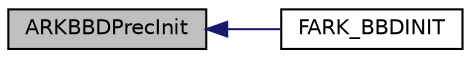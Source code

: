 digraph "ARKBBDPrecInit"
{
  edge [fontname="Helvetica",fontsize="10",labelfontname="Helvetica",labelfontsize="10"];
  node [fontname="Helvetica",fontsize="10",shape=record];
  rankdir="LR";
  Node16 [label="ARKBBDPrecInit",height=0.2,width=0.4,color="black", fillcolor="grey75", style="filled", fontcolor="black"];
  Node16 -> Node17 [dir="back",color="midnightblue",fontsize="10",style="solid",fontname="Helvetica"];
  Node17 [label="FARK_BBDINIT",height=0.2,width=0.4,color="black", fillcolor="white", style="filled",URL="$d4/d6d/farkbbd_8h.html#ad47856c9885903d74407f4ab65871d92"];
}

